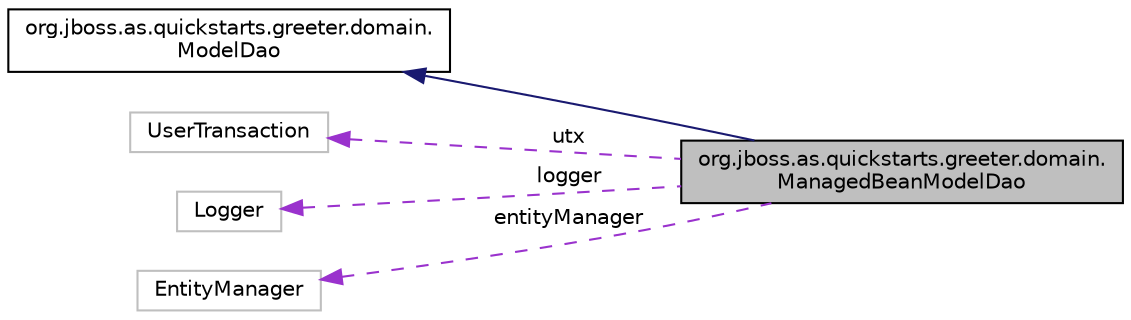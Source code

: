 digraph "org.jboss.as.quickstarts.greeter.domain.ManagedBeanModelDao"
{
  edge [fontname="Helvetica",fontsize="10",labelfontname="Helvetica",labelfontsize="10"];
  node [fontname="Helvetica",fontsize="10",shape=record];
  rankdir="LR";
  Node2 [label="org.jboss.as.quickstarts.greeter.domain.\lManagedBeanModelDao",height=0.2,width=0.4,color="black", fillcolor="grey75", style="filled", fontcolor="black"];
  Node3 -> Node2 [dir="back",color="midnightblue",fontsize="10",style="solid",fontname="Helvetica"];
  Node3 [label="org.jboss.as.quickstarts.greeter.domain.\lModelDao",height=0.2,width=0.4,color="black", fillcolor="white", style="filled",URL="$interfaceorg_1_1jboss_1_1as_1_1quickstarts_1_1greeter_1_1domain_1_1_model_dao.html",tooltip="This interface consists of all the model related operations. "];
  Node4 -> Node2 [dir="back",color="darkorchid3",fontsize="10",style="dashed",label=" utx" ,fontname="Helvetica"];
  Node4 [label="UserTransaction",height=0.2,width=0.4,color="grey75", fillcolor="white", style="filled"];
  Node5 -> Node2 [dir="back",color="darkorchid3",fontsize="10",style="dashed",label=" logger" ,fontname="Helvetica"];
  Node5 [label="Logger",height=0.2,width=0.4,color="grey75", fillcolor="white", style="filled"];
  Node6 -> Node2 [dir="back",color="darkorchid3",fontsize="10",style="dashed",label=" entityManager" ,fontname="Helvetica"];
  Node6 [label="EntityManager",height=0.2,width=0.4,color="grey75", fillcolor="white", style="filled"];
}
